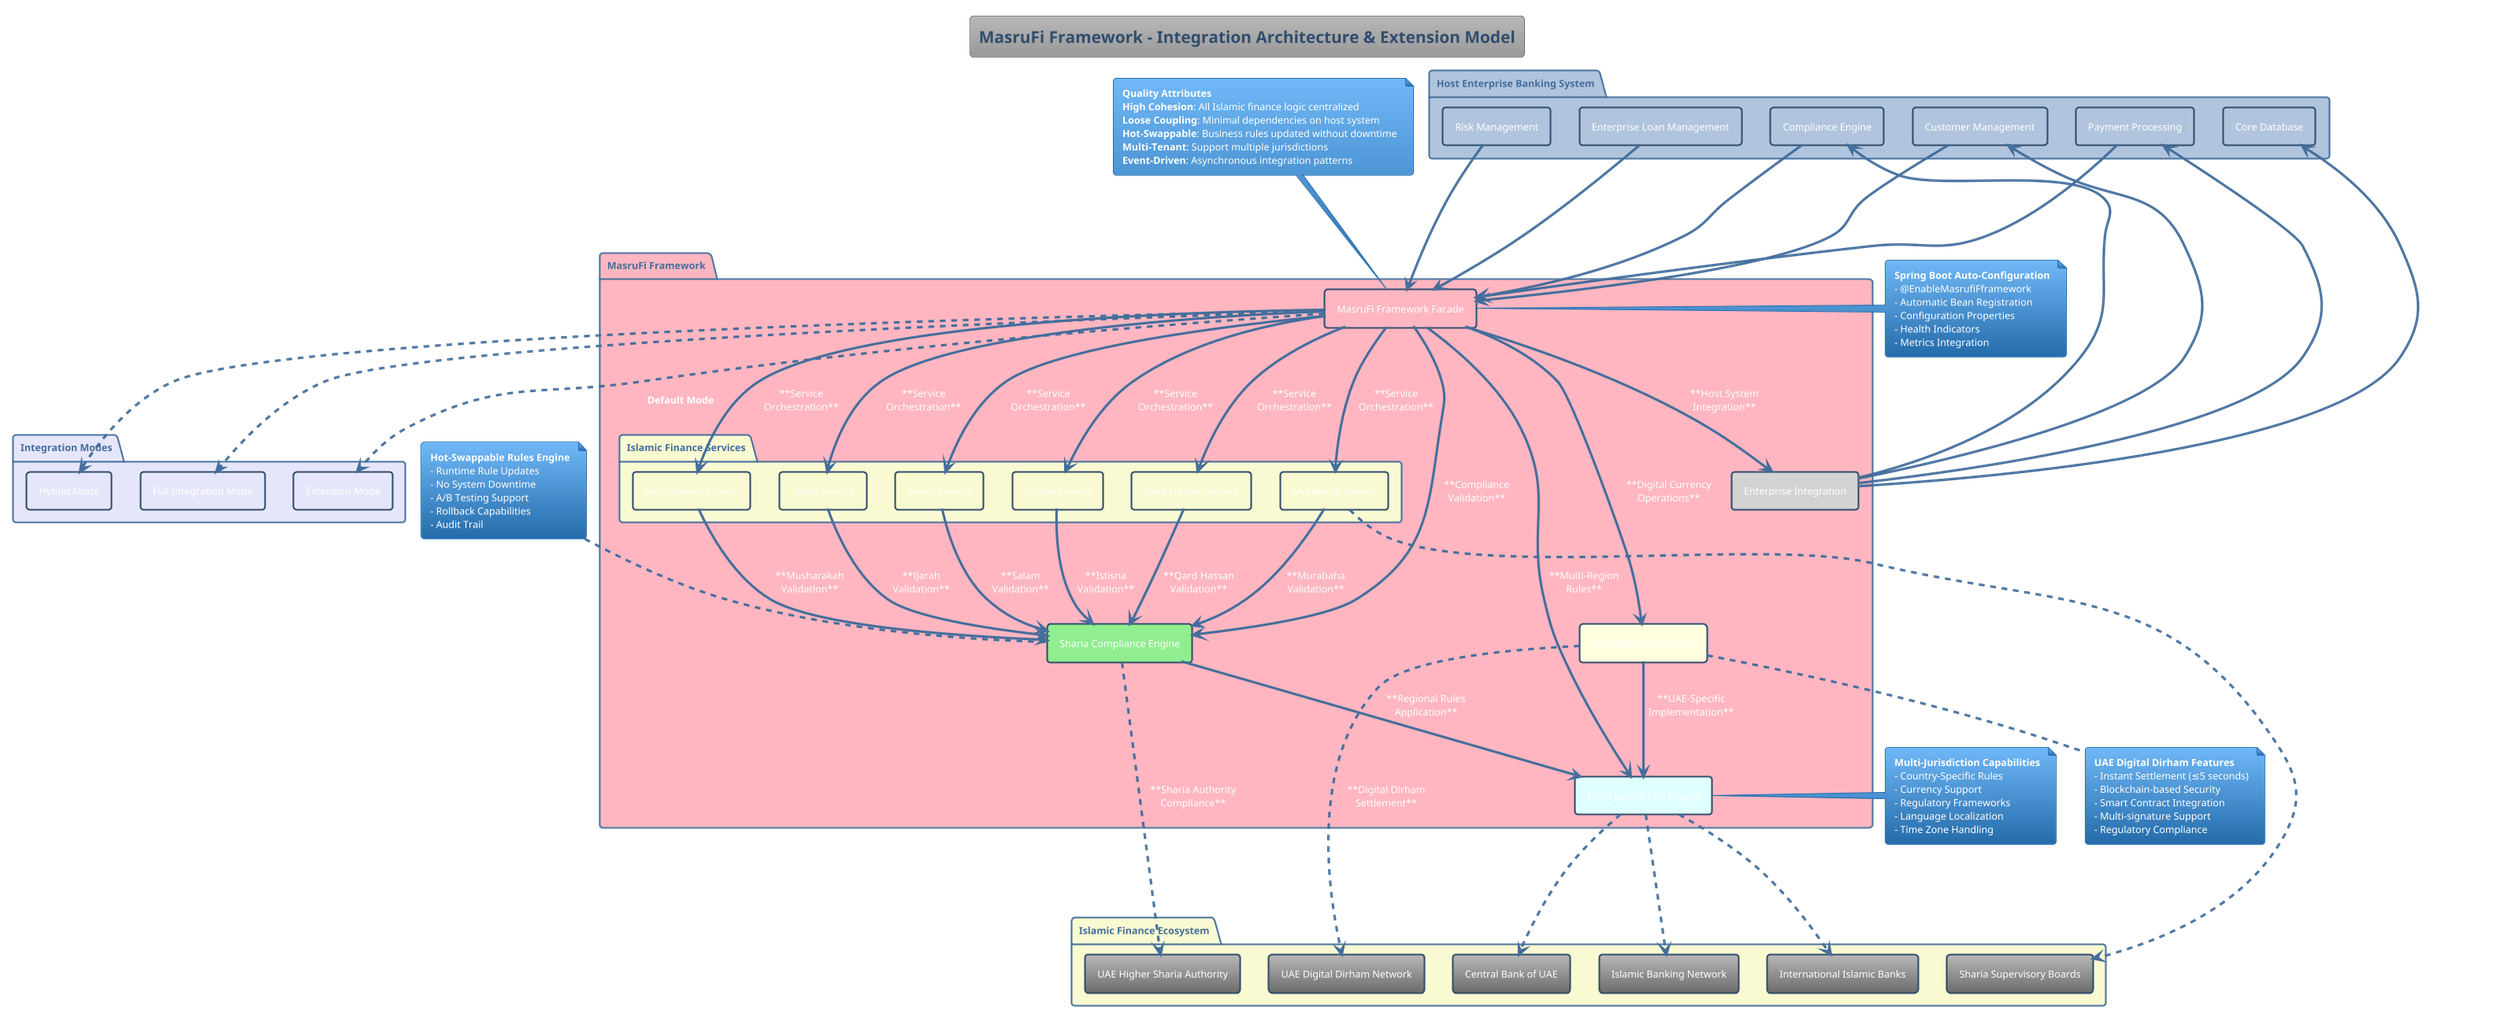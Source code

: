 @startuml framework-integration-architecture
!theme spacelab

title MasruFi Framework - Integration Architecture & Extension Model

' Host Enterprise Banking System
package "Host Enterprise Banking System" #lightsteelblue {
  rectangle "Enterprise Loan Management" as EnterpriseCore #lightsteelblue
  rectangle "Customer Management" as CustomerCore #lightsteelblue
  rectangle "Payment Processing" as PaymentCore #lightsteelblue
  rectangle "Risk Management" as RiskCore #lightsteelblue
  rectangle "Compliance Engine" as ComplianceCore #lightsteelblue
  rectangle "Core Database" as CoreDB #lightsteelblue
}

' MasruFi Framework (High Cohesion, Loose Coupling)
package "MasruFi Framework" #lightpink {
  
  ' Framework Facade (Single Entry Point)
  rectangle "MasruFi Framework Facade" as FrameworkFacade #lightpink
  
  ' Islamic Finance Core Services
  package "Islamic Finance Services" #lightgoldenrodyellow {
    rectangle "Murabaha Service" as MurabahaService #lightgoldenrodyellow
    rectangle "Musharakah Service" as MusharakahService #lightgoldenrodyellow
    rectangle "Ijarah Service" as IjarahService #lightgoldenrodyellow
    rectangle "Salam Service" as SalamService #lightgoldenrodyellow
    rectangle "Istisna Service" as IstisnaService #lightgoldenrodyellow
    rectangle "Qard Hassan Service" as QardService #lightgoldenrodyellow
  }
  
  ' Sharia Compliance Engine
  rectangle "Sharia Compliance Engine" as ShariaEngine #lightgreen
  
  ' Multi-Jurisdiction Support
  rectangle "Multi-Jurisdiction Engine" as JurisdictionEngine #lightcyan
  
  ' UAE CBDC Integration
  rectangle "UAE CBDC Integration" as CBDCIntegration #lightyellow
  
  ' Enterprise Integration Layer
  rectangle "Enterprise Integration" as EnterpriseIntegration #lightgray
}

' External Islamic Finance Ecosystem
package "Islamic Finance Ecosystem" #lightgoldenrodyellow {
  rectangle "UAE Higher Sharia Authority" as HSA
  rectangle "Central Bank of UAE" as CBUAE
  rectangle "Sharia Supervisory Boards" as SSB
  rectangle "Islamic Banking Network" as IBN
  rectangle "UAE Digital Dirham Network" as CBDCNetwork
  rectangle "International Islamic Banks" as IntlIslamic
}

' Integration Patterns

' Framework Facade Integration
EnterpriseCore --> FrameworkFacade : **Spring Boot\nAuto-Configuration**
CustomerCore --> FrameworkFacade : **Service Discovery\n@Autowired Injection**
PaymentCore --> FrameworkFacade : **Event-Driven\nIntegration**
RiskCore --> FrameworkFacade : **REST API\nIntegration**
ComplianceCore --> FrameworkFacade : **Compliance Data\nSynchronization**

' Framework Internal Architecture
FrameworkFacade --> MurabahaService : **Service\nOrchestration**
FrameworkFacade --> MusharakahService : **Service\nOrchestration**
FrameworkFacade --> IjarahService : **Service\nOrchestration**
FrameworkFacade --> SalamService : **Service\nOrchestration**
FrameworkFacade --> IstisnaService : **Service\nOrchestration**
FrameworkFacade --> QardService : **Service\nOrchestration**

FrameworkFacade --> ShariaEngine : **Compliance\nValidation**
FrameworkFacade --> JurisdictionEngine : **Multi-Region\nRules**
FrameworkFacade --> CBDCIntegration : **Digital Currency\nOperations**
FrameworkFacade --> EnterpriseIntegration : **Host System\nIntegration**

' Sharia Compliance Integration
MurabahaService --> ShariaEngine : **Murabaha\nValidation**
MusharakahService --> ShariaEngine : **Musharakah\nValidation**
IjarahService --> ShariaEngine : **Ijarah\nValidation**
SalamService --> ShariaEngine : **Salam\nValidation**
IstisnaService --> ShariaEngine : **Istisna\nValidation**
QardService --> ShariaEngine : **Qard Hassan\nValidation**

' Multi-Jurisdiction Configuration
ShariaEngine --> JurisdictionEngine : **Regional Rules\nApplication**
CBDCIntegration --> JurisdictionEngine : **UAE-Specific\nImplementation**

' External Ecosystem Integration
ShariaEngine ..> HSA : **Sharia Authority\nCompliance**
JurisdictionEngine ..> CBUAE : **Central Bank\nRegulations**
MurabahaService ..> SSB : **Supervisory Board\nApproval**
CBDCIntegration ..> CBDCNetwork : **Digital Dirham\nSettlement**
JurisdictionEngine ..> IBN : **Islamic Banking\nNetwork**
JurisdictionEngine ..> IntlIslamic : **International\nStandards**

' Enterprise System Integration
EnterpriseIntegration --> CustomerCore : **Customer Data\nSynchronization**
EnterpriseIntegration --> PaymentCore : **Payment\nIntegration**
EnterpriseIntegration --> ComplianceCore : **Compliance\nReporting**
EnterpriseIntegration --> CoreDB : **Data\nPersistence**

' Hot-Swappable Business Rules
note top of ShariaEngine : **Hot-Swappable Rules Engine**\n- Runtime Rule Updates\n- No System Downtime\n- A/B Testing Support\n- Rollback Capabilities\n- Audit Trail

note right of FrameworkFacade : **Spring Boot Auto-Configuration**\n- @EnableMasrufiFframework\n- Automatic Bean Registration\n- Configuration Properties\n- Health Indicators\n- Metrics Integration

note bottom of CBDCIntegration : **UAE Digital Dirham Features**\n- Instant Settlement (≤5 seconds)\n- Blockchain-based Security\n- Smart Contract Integration\n- Multi-signature Support\n- Regulatory Compliance

note left of JurisdictionEngine : **Multi-Jurisdiction Capabilities**\n- Country-Specific Rules\n- Currency Support\n- Regulatory Frameworks\n- Language Localization\n- Time Zone Handling

' Integration Modes
package "Integration Modes" #lavender {
  rectangle "Extension Mode" as ExtensionMode #lavender
  rectangle "Hybrid Mode" as HybridMode #lavender
  rectangle "Full Integration Mode" as FullMode #lavender
}

FrameworkFacade ..> ExtensionMode : **Default Mode**
FrameworkFacade ..> HybridMode : **Migration Mode**
FrameworkFacade ..> FullMode : **Islamic Bank Mode**

' Quality Attributes
note top of FrameworkFacade : **Quality Attributes**\n**High Cohesion**: All Islamic finance logic centralized\n**Loose Coupling**: Minimal dependencies on host system\n**Hot-Swappable**: Business rules updated without downtime\n**Multi-Tenant**: Support multiple jurisdictions\n**Event-Driven**: Asynchronous integration patterns

@enduml